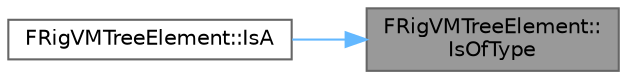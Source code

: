 digraph "FRigVMTreeElement::IsOfType"
{
 // INTERACTIVE_SVG=YES
 // LATEX_PDF_SIZE
  bgcolor="transparent";
  edge [fontname=Helvetica,fontsize=10,labelfontname=Helvetica,labelfontsize=10];
  node [fontname=Helvetica,fontsize=10,shape=box,height=0.2,width=0.4];
  rankdir="RL";
  Node1 [id="Node000001",label="FRigVMTreeElement::\lIsOfType",height=0.2,width=0.4,color="gray40", fillcolor="grey60", style="filled", fontcolor="black",tooltip=" "];
  Node1 -> Node2 [id="edge1_Node000001_Node000002",dir="back",color="steelblue1",style="solid",tooltip=" "];
  Node2 [id="Node000002",label="FRigVMTreeElement::IsA",height=0.2,width=0.4,color="grey40", fillcolor="white", style="filled",URL="$dd/d4d/classFRigVMTreeElement.html#a986f5fcf2d588de943e6f49001f56097",tooltip=" "];
}
